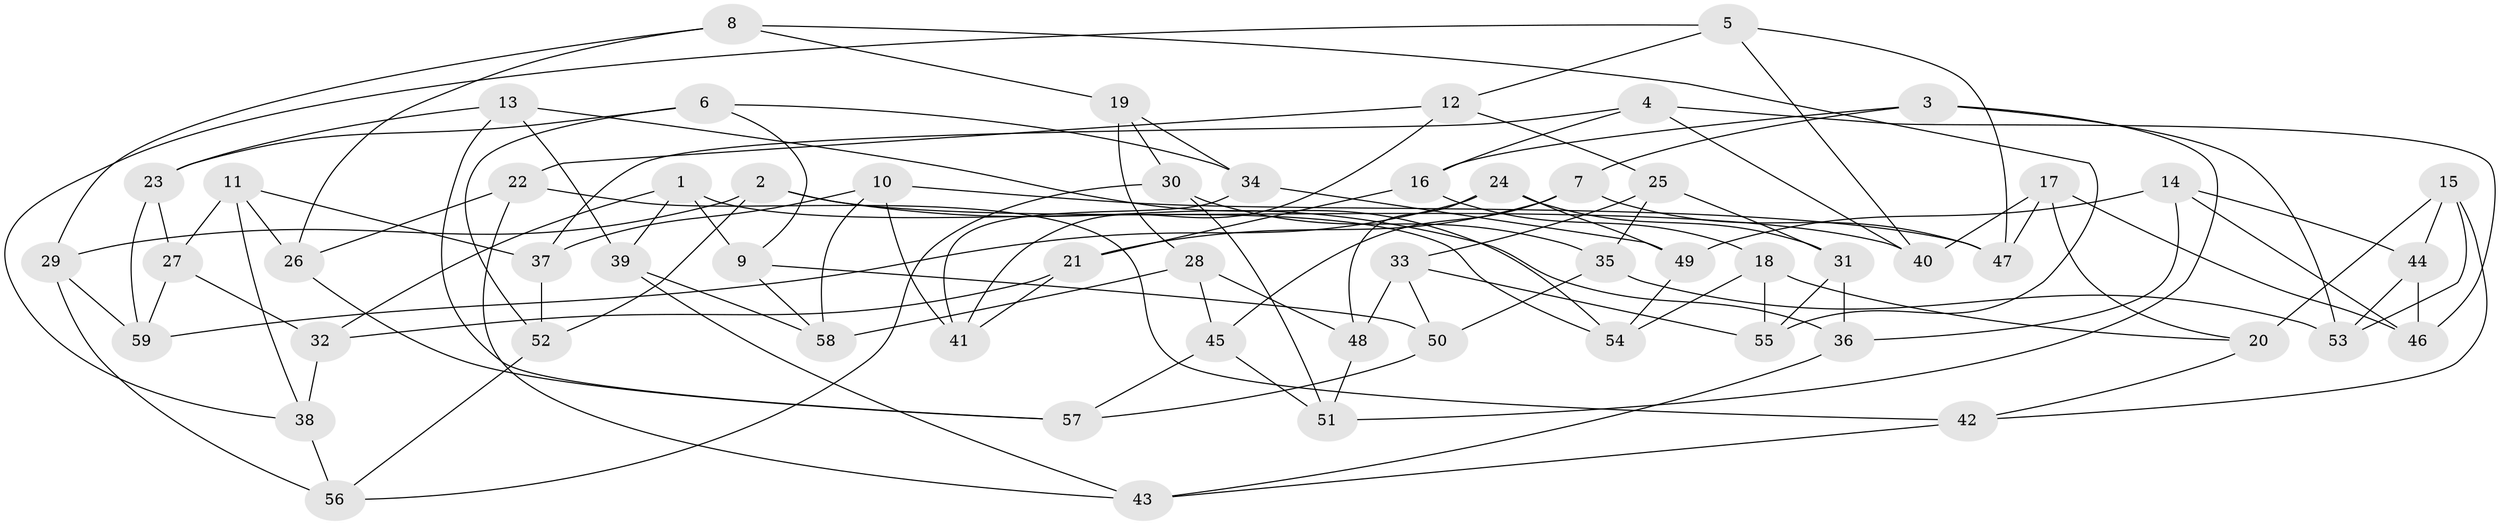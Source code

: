 // Generated by graph-tools (version 1.1) at 2025/16/03/09/25 04:16:22]
// undirected, 59 vertices, 118 edges
graph export_dot {
graph [start="1"]
  node [color=gray90,style=filled];
  1;
  2;
  3;
  4;
  5;
  6;
  7;
  8;
  9;
  10;
  11;
  12;
  13;
  14;
  15;
  16;
  17;
  18;
  19;
  20;
  21;
  22;
  23;
  24;
  25;
  26;
  27;
  28;
  29;
  30;
  31;
  32;
  33;
  34;
  35;
  36;
  37;
  38;
  39;
  40;
  41;
  42;
  43;
  44;
  45;
  46;
  47;
  48;
  49;
  50;
  51;
  52;
  53;
  54;
  55;
  56;
  57;
  58;
  59;
  1 -- 39;
  1 -- 54;
  1 -- 9;
  1 -- 32;
  2 -- 29;
  2 -- 40;
  2 -- 52;
  2 -- 36;
  3 -- 16;
  3 -- 53;
  3 -- 7;
  3 -- 51;
  4 -- 46;
  4 -- 16;
  4 -- 37;
  4 -- 40;
  5 -- 12;
  5 -- 40;
  5 -- 47;
  5 -- 38;
  6 -- 9;
  6 -- 34;
  6 -- 52;
  6 -- 23;
  7 -- 21;
  7 -- 45;
  7 -- 47;
  8 -- 55;
  8 -- 29;
  8 -- 19;
  8 -- 26;
  9 -- 50;
  9 -- 58;
  10 -- 58;
  10 -- 41;
  10 -- 37;
  10 -- 47;
  11 -- 37;
  11 -- 38;
  11 -- 27;
  11 -- 26;
  12 -- 22;
  12 -- 25;
  12 -- 41;
  13 -- 23;
  13 -- 39;
  13 -- 54;
  13 -- 57;
  14 -- 46;
  14 -- 49;
  14 -- 44;
  14 -- 36;
  15 -- 20;
  15 -- 42;
  15 -- 53;
  15 -- 44;
  16 -- 18;
  16 -- 21;
  17 -- 46;
  17 -- 40;
  17 -- 47;
  17 -- 20;
  18 -- 54;
  18 -- 55;
  18 -- 20;
  19 -- 30;
  19 -- 34;
  19 -- 28;
  20 -- 42;
  21 -- 32;
  21 -- 41;
  22 -- 26;
  22 -- 43;
  22 -- 42;
  23 -- 27;
  23 -- 59;
  24 -- 59;
  24 -- 49;
  24 -- 31;
  24 -- 48;
  25 -- 33;
  25 -- 31;
  25 -- 35;
  26 -- 57;
  27 -- 59;
  27 -- 32;
  28 -- 58;
  28 -- 48;
  28 -- 45;
  29 -- 56;
  29 -- 59;
  30 -- 35;
  30 -- 56;
  30 -- 51;
  31 -- 55;
  31 -- 36;
  32 -- 38;
  33 -- 55;
  33 -- 50;
  33 -- 48;
  34 -- 49;
  34 -- 41;
  35 -- 53;
  35 -- 50;
  36 -- 43;
  37 -- 52;
  38 -- 56;
  39 -- 43;
  39 -- 58;
  42 -- 43;
  44 -- 46;
  44 -- 53;
  45 -- 57;
  45 -- 51;
  48 -- 51;
  49 -- 54;
  50 -- 57;
  52 -- 56;
}
